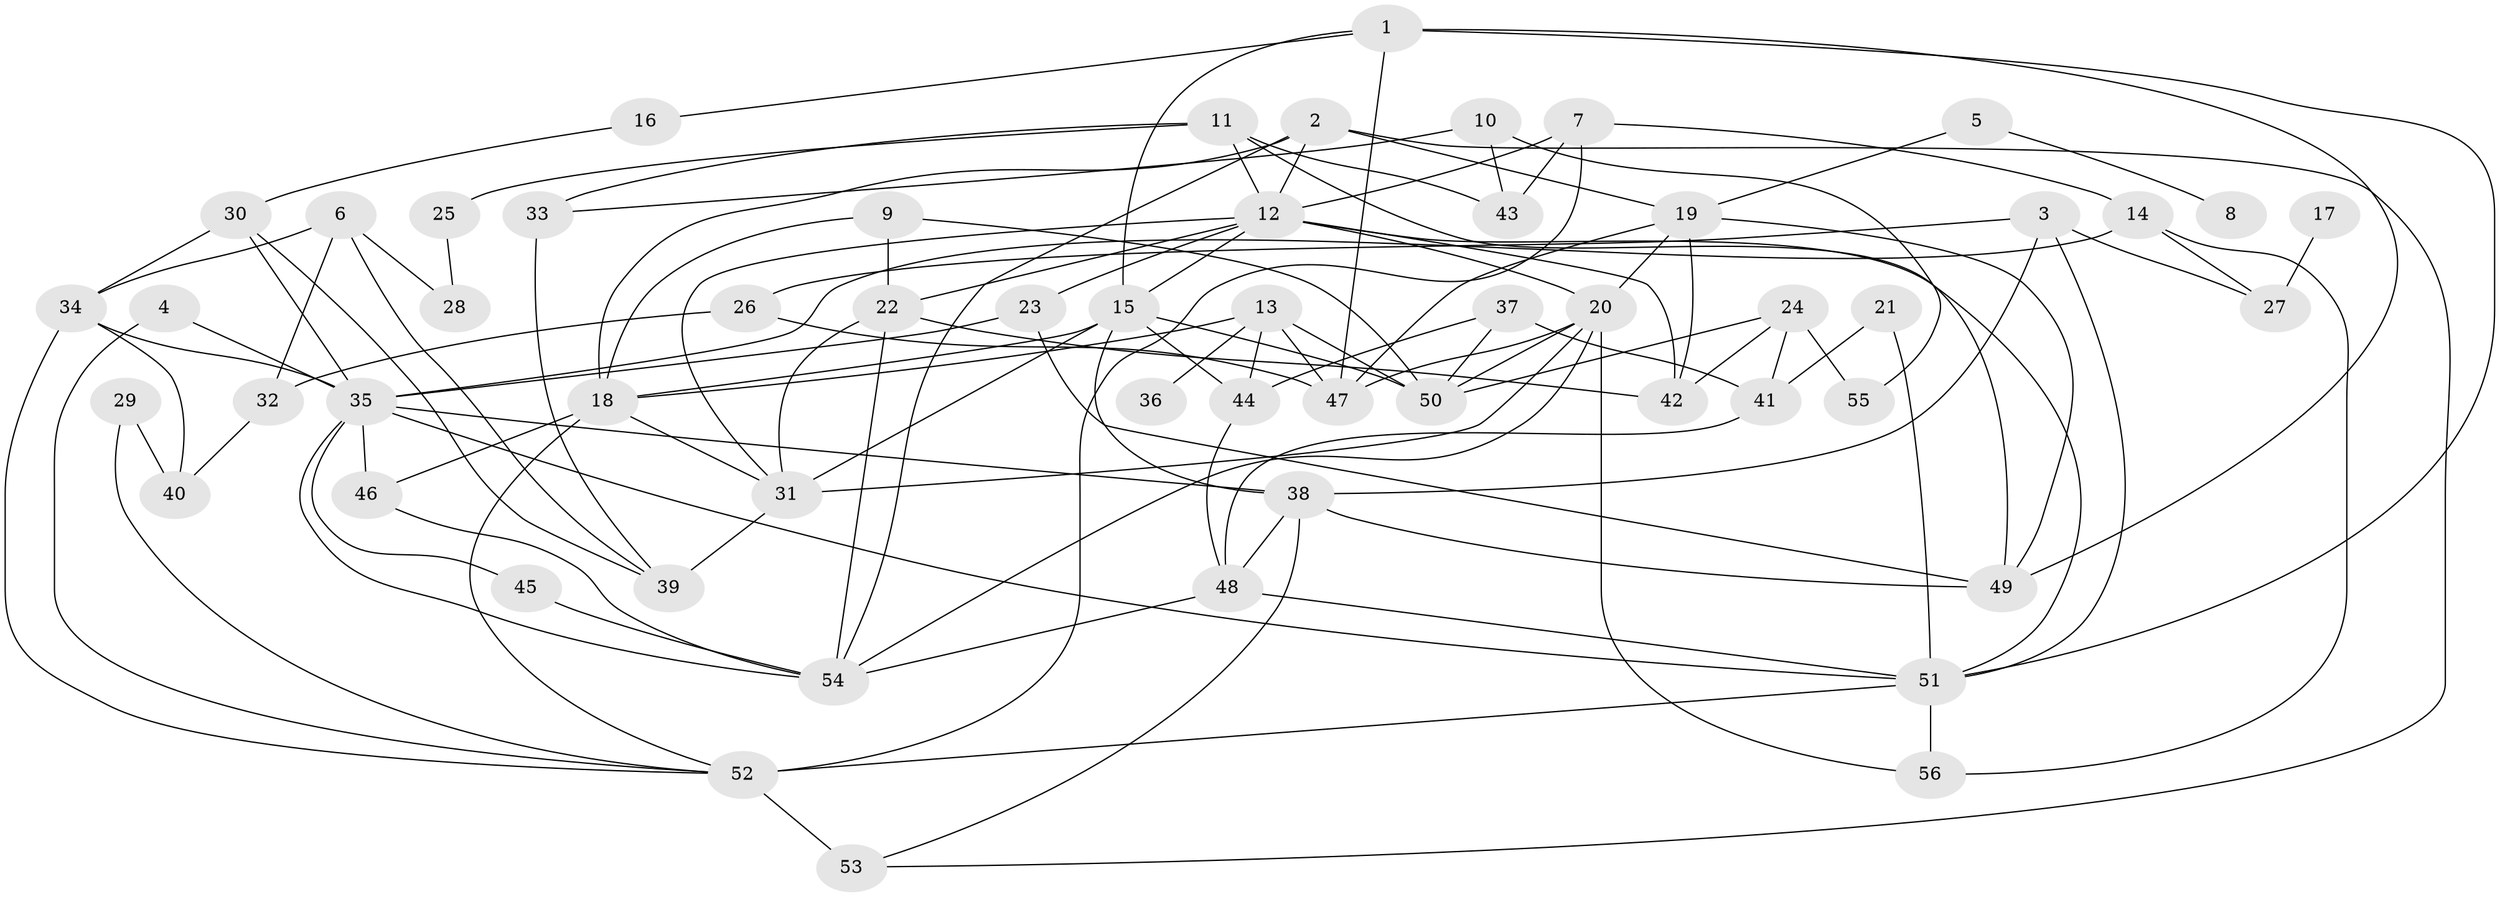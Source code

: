 // original degree distribution, {3: 0.21739130434782608, 5: 0.07246376811594203, 8: 0.007246376811594203, 10: 0.007246376811594203, 2: 0.2753623188405797, 9: 0.007246376811594203, 7: 0.014492753623188406, 4: 0.13768115942028986, 6: 0.050724637681159424, 1: 0.21014492753623187}
// Generated by graph-tools (version 1.1) at 2025/36/03/04/25 23:36:01]
// undirected, 56 vertices, 116 edges
graph export_dot {
  node [color=gray90,style=filled];
  1;
  2;
  3;
  4;
  5;
  6;
  7;
  8;
  9;
  10;
  11;
  12;
  13;
  14;
  15;
  16;
  17;
  18;
  19;
  20;
  21;
  22;
  23;
  24;
  25;
  26;
  27;
  28;
  29;
  30;
  31;
  32;
  33;
  34;
  35;
  36;
  37;
  38;
  39;
  40;
  41;
  42;
  43;
  44;
  45;
  46;
  47;
  48;
  49;
  50;
  51;
  52;
  53;
  54;
  55;
  56;
  1 -- 15 [weight=1.0];
  1 -- 16 [weight=1.0];
  1 -- 47 [weight=1.0];
  1 -- 49 [weight=1.0];
  1 -- 51 [weight=1.0];
  2 -- 12 [weight=1.0];
  2 -- 18 [weight=1.0];
  2 -- 19 [weight=1.0];
  2 -- 53 [weight=1.0];
  2 -- 54 [weight=1.0];
  3 -- 26 [weight=1.0];
  3 -- 27 [weight=1.0];
  3 -- 38 [weight=1.0];
  3 -- 51 [weight=1.0];
  4 -- 35 [weight=1.0];
  4 -- 52 [weight=1.0];
  5 -- 8 [weight=1.0];
  5 -- 19 [weight=1.0];
  6 -- 28 [weight=1.0];
  6 -- 32 [weight=1.0];
  6 -- 34 [weight=1.0];
  6 -- 39 [weight=1.0];
  7 -- 12 [weight=1.0];
  7 -- 14 [weight=1.0];
  7 -- 43 [weight=1.0];
  7 -- 52 [weight=1.0];
  9 -- 18 [weight=1.0];
  9 -- 22 [weight=1.0];
  9 -- 50 [weight=1.0];
  10 -- 33 [weight=1.0];
  10 -- 43 [weight=1.0];
  10 -- 55 [weight=1.0];
  11 -- 12 [weight=1.0];
  11 -- 25 [weight=1.0];
  11 -- 33 [weight=1.0];
  11 -- 43 [weight=1.0];
  11 -- 49 [weight=1.0];
  12 -- 15 [weight=1.0];
  12 -- 20 [weight=1.0];
  12 -- 22 [weight=1.0];
  12 -- 23 [weight=1.0];
  12 -- 31 [weight=1.0];
  12 -- 42 [weight=1.0];
  12 -- 51 [weight=1.0];
  13 -- 18 [weight=1.0];
  13 -- 36 [weight=1.0];
  13 -- 44 [weight=1.0];
  13 -- 47 [weight=1.0];
  13 -- 50 [weight=2.0];
  14 -- 27 [weight=1.0];
  14 -- 35 [weight=1.0];
  14 -- 56 [weight=1.0];
  15 -- 18 [weight=1.0];
  15 -- 31 [weight=1.0];
  15 -- 38 [weight=1.0];
  15 -- 44 [weight=1.0];
  15 -- 50 [weight=1.0];
  16 -- 30 [weight=1.0];
  17 -- 27 [weight=1.0];
  18 -- 31 [weight=1.0];
  18 -- 46 [weight=1.0];
  18 -- 52 [weight=1.0];
  19 -- 20 [weight=1.0];
  19 -- 42 [weight=1.0];
  19 -- 47 [weight=1.0];
  19 -- 49 [weight=1.0];
  20 -- 31 [weight=1.0];
  20 -- 47 [weight=1.0];
  20 -- 50 [weight=1.0];
  20 -- 54 [weight=1.0];
  20 -- 56 [weight=1.0];
  21 -- 41 [weight=1.0];
  21 -- 51 [weight=1.0];
  22 -- 31 [weight=1.0];
  22 -- 42 [weight=1.0];
  22 -- 54 [weight=1.0];
  23 -- 35 [weight=1.0];
  23 -- 49 [weight=1.0];
  24 -- 41 [weight=1.0];
  24 -- 42 [weight=1.0];
  24 -- 50 [weight=1.0];
  24 -- 55 [weight=1.0];
  25 -- 28 [weight=1.0];
  26 -- 32 [weight=1.0];
  26 -- 47 [weight=1.0];
  29 -- 40 [weight=1.0];
  29 -- 52 [weight=1.0];
  30 -- 34 [weight=1.0];
  30 -- 35 [weight=2.0];
  30 -- 39 [weight=1.0];
  31 -- 39 [weight=1.0];
  32 -- 40 [weight=1.0];
  33 -- 39 [weight=1.0];
  34 -- 35 [weight=1.0];
  34 -- 40 [weight=1.0];
  34 -- 52 [weight=1.0];
  35 -- 38 [weight=1.0];
  35 -- 45 [weight=1.0];
  35 -- 46 [weight=1.0];
  35 -- 51 [weight=1.0];
  35 -- 54 [weight=1.0];
  37 -- 41 [weight=1.0];
  37 -- 44 [weight=1.0];
  37 -- 50 [weight=1.0];
  38 -- 48 [weight=1.0];
  38 -- 49 [weight=1.0];
  38 -- 53 [weight=1.0];
  41 -- 48 [weight=1.0];
  44 -- 48 [weight=1.0];
  45 -- 54 [weight=1.0];
  46 -- 54 [weight=1.0];
  48 -- 51 [weight=1.0];
  48 -- 54 [weight=1.0];
  51 -- 52 [weight=1.0];
  51 -- 56 [weight=1.0];
  52 -- 53 [weight=2.0];
}
